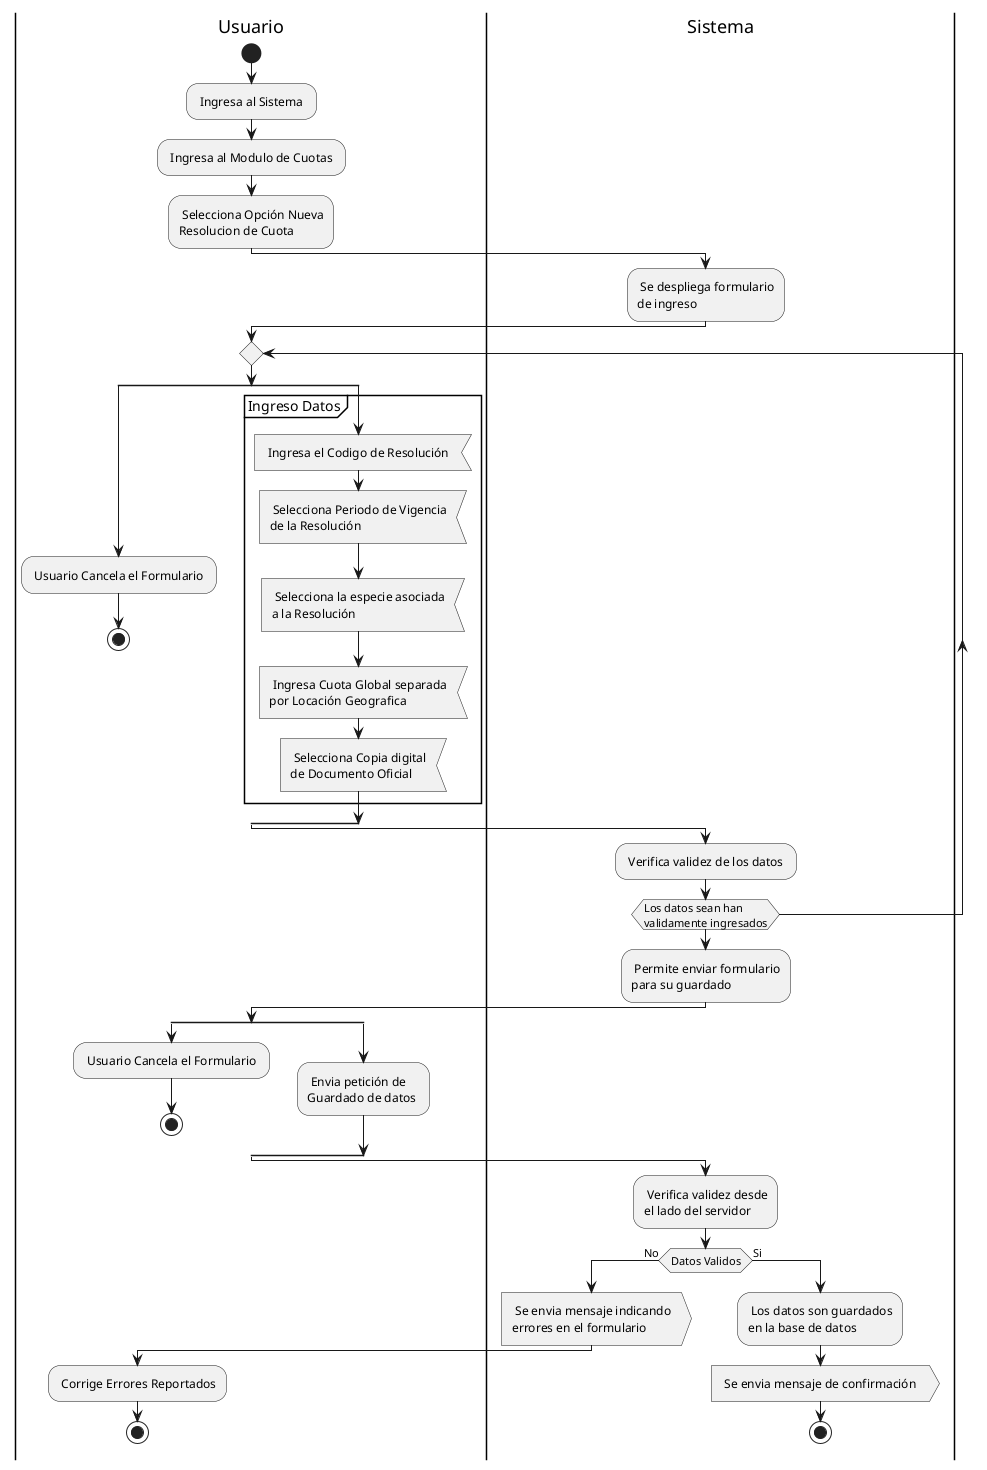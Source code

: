 @startuml
|Usuario|
start
: Ingresa al Sistema ;
: Ingresa al Modulo de Cuotas ;
: Selecciona Opción Nueva
Resolucion de Cuota ;
|Sistema|
: Se despliega formulario
de ingreso ;
|Usuario|
repeat
split
: Usuario Cancela el Formulario ;
stop
split again
partition "Ingreso Datos" {
: Ingresa el Codigo de Resolución <
: Selecciona Periodo de Vigencia
de la Resolución <
: Selecciona la especie asociada
a la Resolución<
: Ingresa Cuota Global separada
por Locación Geografica <
: Selecciona Copia digital
de Documento Oficial <
}
endsplit
|Sistema|
: Verifica validez de los datos ;
repeat while (Los datos sean han\nvalidamente ingresados)
: Permite enviar formulario
para su guardado ;
|Usuario|
split
: Usuario Cancela el Formulario ;
stop
split again
: Envia petición de
Guardado de datos ;
endsplit
|Sistema|
: Verifica validez desde
el lado del servidor ;
if (Datos Validos) then (No)
: Se envia mensaje indicando
errores en el formulario >
|Usuario|
: Corrige Errores Reportados;
stop
else (Si)
|Sistema|
: Los datos son guardados
en la base de datos ;
: Se envia mensaje de confirmación >
stop
@enduml
